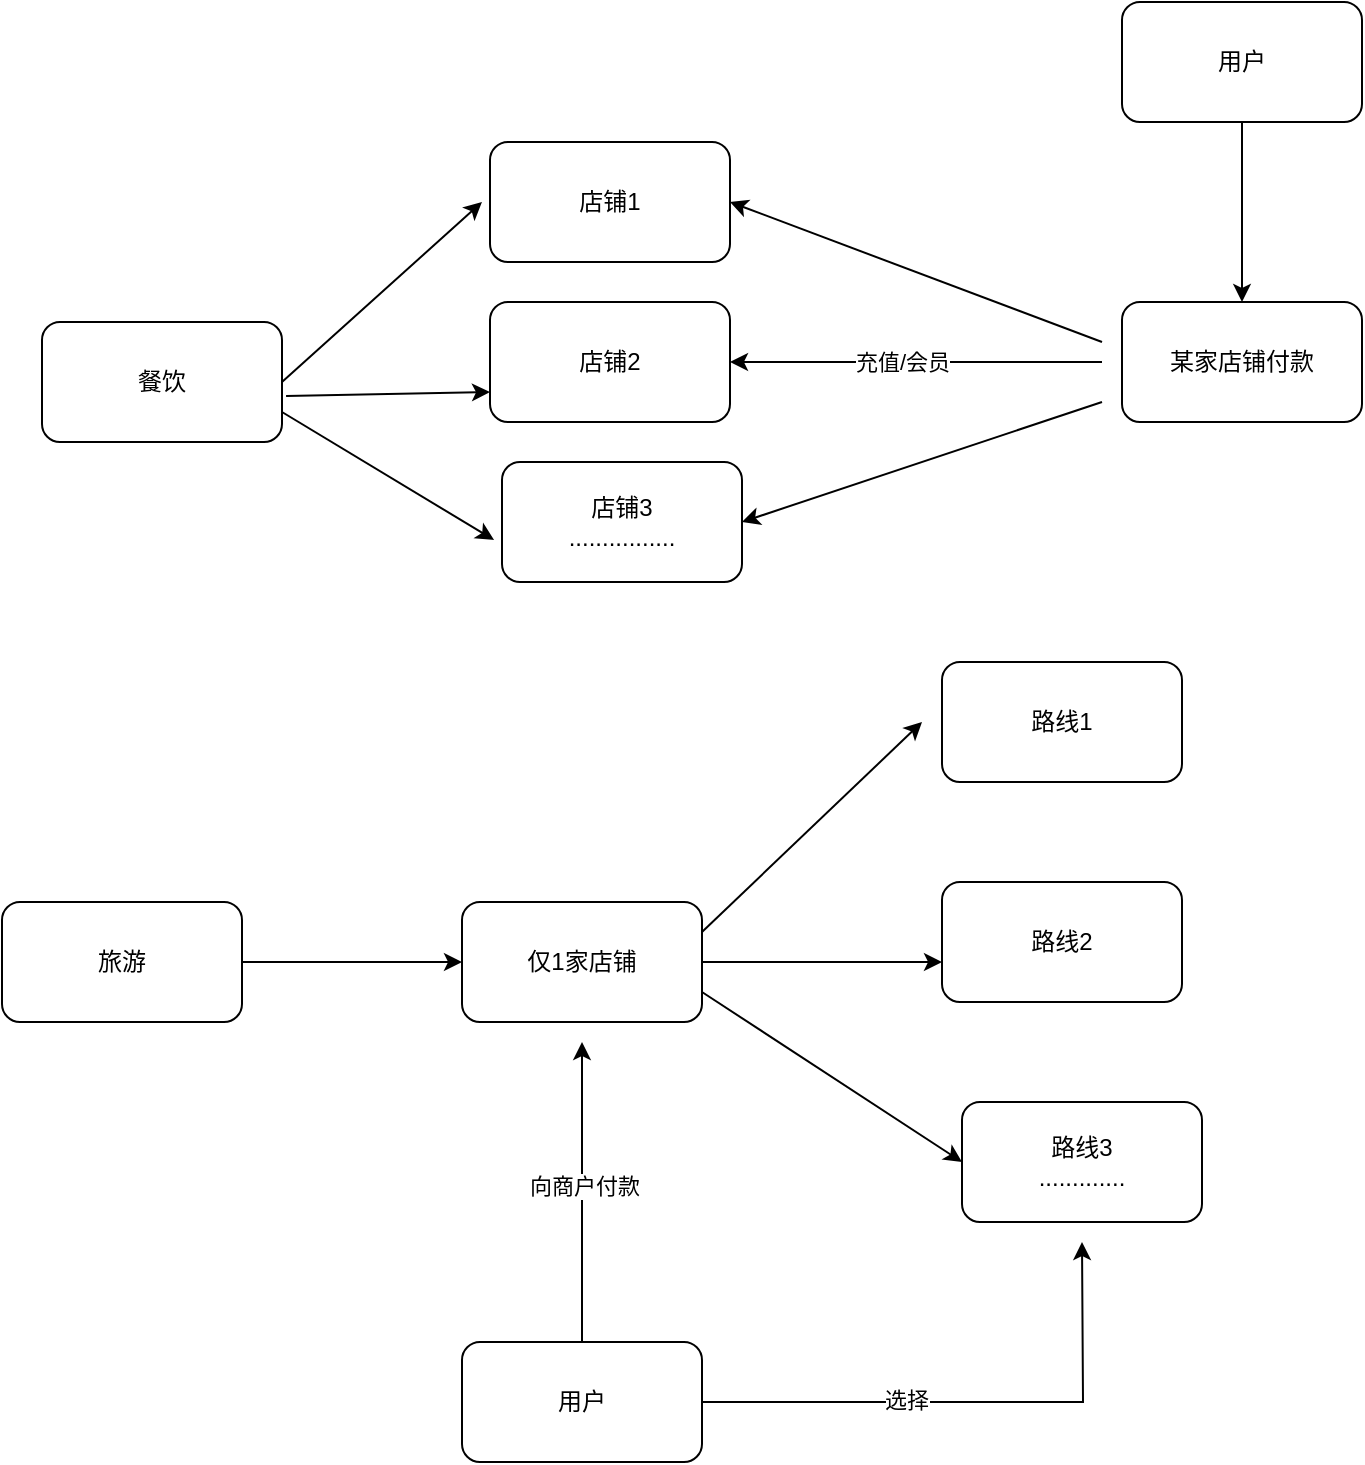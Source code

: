 <mxfile version="21.3.8" type="github">
  <diagram name="第 1 页" id="U_N3PkE2-vXHr4QoZnwZ">
    <mxGraphModel dx="954" dy="533" grid="0" gridSize="10" guides="1" tooltips="1" connect="1" arrows="1" fold="1" page="1" pageScale="1" pageWidth="827" pageHeight="1169" math="0" shadow="0">
      <root>
        <mxCell id="0" />
        <mxCell id="1" parent="0" />
        <mxCell id="Jk1Q5dYL2zVYQD-n8RBu-1" value="餐饮" style="rounded=1;whiteSpace=wrap;html=1;" vertex="1" parent="1">
          <mxGeometry x="130" y="200" width="120" height="60" as="geometry" />
        </mxCell>
        <mxCell id="Jk1Q5dYL2zVYQD-n8RBu-19" value="" style="edgeStyle=orthogonalEdgeStyle;rounded=0;orthogonalLoop=1;jettySize=auto;html=1;" edge="1" parent="1" source="Jk1Q5dYL2zVYQD-n8RBu-2" target="Jk1Q5dYL2zVYQD-n8RBu-18">
          <mxGeometry relative="1" as="geometry" />
        </mxCell>
        <mxCell id="Jk1Q5dYL2zVYQD-n8RBu-2" value="旅游" style="rounded=1;whiteSpace=wrap;html=1;" vertex="1" parent="1">
          <mxGeometry x="110" y="490" width="120" height="60" as="geometry" />
        </mxCell>
        <mxCell id="Jk1Q5dYL2zVYQD-n8RBu-3" value="店铺1" style="whiteSpace=wrap;html=1;rounded=1;" vertex="1" parent="1">
          <mxGeometry x="354" y="110" width="120" height="60" as="geometry" />
        </mxCell>
        <mxCell id="Jk1Q5dYL2zVYQD-n8RBu-5" value="店铺2" style="whiteSpace=wrap;html=1;rounded=1;" vertex="1" parent="1">
          <mxGeometry x="354" y="190" width="120" height="60" as="geometry" />
        </mxCell>
        <mxCell id="Jk1Q5dYL2zVYQD-n8RBu-6" value="店铺3&lt;br&gt;................" style="whiteSpace=wrap;html=1;rounded=1;" vertex="1" parent="1">
          <mxGeometry x="360" y="270" width="120" height="60" as="geometry" />
        </mxCell>
        <mxCell id="Jk1Q5dYL2zVYQD-n8RBu-7" value="" style="endArrow=classic;html=1;rounded=0;exitX=1;exitY=0.5;exitDx=0;exitDy=0;" edge="1" parent="1" source="Jk1Q5dYL2zVYQD-n8RBu-1">
          <mxGeometry width="50" height="50" relative="1" as="geometry">
            <mxPoint x="300" y="190" as="sourcePoint" />
            <mxPoint x="350" y="140" as="targetPoint" />
          </mxGeometry>
        </mxCell>
        <mxCell id="Jk1Q5dYL2zVYQD-n8RBu-8" value="" style="endArrow=classic;html=1;rounded=0;exitX=1.017;exitY=0.617;exitDx=0;exitDy=0;exitPerimeter=0;entryX=0;entryY=0.75;entryDx=0;entryDy=0;" edge="1" parent="1" source="Jk1Q5dYL2zVYQD-n8RBu-1" target="Jk1Q5dYL2zVYQD-n8RBu-5">
          <mxGeometry width="50" height="50" relative="1" as="geometry">
            <mxPoint x="280" y="280" as="sourcePoint" />
            <mxPoint x="330" y="230" as="targetPoint" />
          </mxGeometry>
        </mxCell>
        <mxCell id="Jk1Q5dYL2zVYQD-n8RBu-9" value="" style="endArrow=classic;html=1;rounded=0;exitX=1;exitY=0.75;exitDx=0;exitDy=0;entryX=-0.033;entryY=0.65;entryDx=0;entryDy=0;entryPerimeter=0;" edge="1" parent="1" source="Jk1Q5dYL2zVYQD-n8RBu-1" target="Jk1Q5dYL2zVYQD-n8RBu-6">
          <mxGeometry width="50" height="50" relative="1" as="geometry">
            <mxPoint x="410" y="400" as="sourcePoint" />
            <mxPoint x="460" y="350" as="targetPoint" />
          </mxGeometry>
        </mxCell>
        <mxCell id="Jk1Q5dYL2zVYQD-n8RBu-11" value="某家店铺付款" style="rounded=1;whiteSpace=wrap;html=1;" vertex="1" parent="1">
          <mxGeometry x="670" y="190" width="120" height="60" as="geometry" />
        </mxCell>
        <mxCell id="Jk1Q5dYL2zVYQD-n8RBu-14" value="" style="endArrow=classic;html=1;rounded=0;entryX=1;entryY=0.5;entryDx=0;entryDy=0;" edge="1" parent="1" target="Jk1Q5dYL2zVYQD-n8RBu-3">
          <mxGeometry width="50" height="50" relative="1" as="geometry">
            <mxPoint x="660" y="210" as="sourcePoint" />
            <mxPoint x="770" y="260" as="targetPoint" />
          </mxGeometry>
        </mxCell>
        <mxCell id="Jk1Q5dYL2zVYQD-n8RBu-15" value="" style="endArrow=classic;html=1;rounded=0;entryX=1;entryY=0.5;entryDx=0;entryDy=0;" edge="1" parent="1" target="Jk1Q5dYL2zVYQD-n8RBu-5">
          <mxGeometry width="50" height="50" relative="1" as="geometry">
            <mxPoint x="660" y="220" as="sourcePoint" />
            <mxPoint x="700" y="290" as="targetPoint" />
          </mxGeometry>
        </mxCell>
        <mxCell id="Jk1Q5dYL2zVYQD-n8RBu-17" value="充值/会员" style="edgeLabel;html=1;align=center;verticalAlign=middle;resizable=0;points=[];" vertex="1" connectable="0" parent="Jk1Q5dYL2zVYQD-n8RBu-15">
          <mxGeometry x="0.237" relative="1" as="geometry">
            <mxPoint x="15" as="offset" />
          </mxGeometry>
        </mxCell>
        <mxCell id="Jk1Q5dYL2zVYQD-n8RBu-16" value="" style="endArrow=classic;html=1;rounded=0;entryX=1;entryY=0.5;entryDx=0;entryDy=0;" edge="1" parent="1" target="Jk1Q5dYL2zVYQD-n8RBu-6">
          <mxGeometry width="50" height="50" relative="1" as="geometry">
            <mxPoint x="660" y="240" as="sourcePoint" />
            <mxPoint x="630" y="370" as="targetPoint" />
          </mxGeometry>
        </mxCell>
        <mxCell id="Jk1Q5dYL2zVYQD-n8RBu-18" value="仅1家店铺" style="whiteSpace=wrap;html=1;rounded=1;" vertex="1" parent="1">
          <mxGeometry x="340" y="490" width="120" height="60" as="geometry" />
        </mxCell>
        <mxCell id="Jk1Q5dYL2zVYQD-n8RBu-20" value="路线1" style="rounded=1;whiteSpace=wrap;html=1;" vertex="1" parent="1">
          <mxGeometry x="580" y="370" width="120" height="60" as="geometry" />
        </mxCell>
        <mxCell id="Jk1Q5dYL2zVYQD-n8RBu-21" value="路线2" style="rounded=1;whiteSpace=wrap;html=1;" vertex="1" parent="1">
          <mxGeometry x="580" y="480" width="120" height="60" as="geometry" />
        </mxCell>
        <mxCell id="Jk1Q5dYL2zVYQD-n8RBu-22" value="路线3&lt;br&gt;............." style="rounded=1;whiteSpace=wrap;html=1;" vertex="1" parent="1">
          <mxGeometry x="590" y="590" width="120" height="60" as="geometry" />
        </mxCell>
        <mxCell id="Jk1Q5dYL2zVYQD-n8RBu-23" value="" style="endArrow=classic;html=1;rounded=0;exitX=1;exitY=0.25;exitDx=0;exitDy=0;" edge="1" parent="1" source="Jk1Q5dYL2zVYQD-n8RBu-18">
          <mxGeometry width="50" height="50" relative="1" as="geometry">
            <mxPoint x="510" y="450" as="sourcePoint" />
            <mxPoint x="570" y="400" as="targetPoint" />
          </mxGeometry>
        </mxCell>
        <mxCell id="Jk1Q5dYL2zVYQD-n8RBu-24" value="" style="endArrow=classic;html=1;rounded=0;exitX=1;exitY=0.5;exitDx=0;exitDy=0;entryX=0;entryY=0.667;entryDx=0;entryDy=0;entryPerimeter=0;" edge="1" parent="1" source="Jk1Q5dYL2zVYQD-n8RBu-18" target="Jk1Q5dYL2zVYQD-n8RBu-21">
          <mxGeometry width="50" height="50" relative="1" as="geometry">
            <mxPoint x="520" y="550" as="sourcePoint" />
            <mxPoint x="550" y="520" as="targetPoint" />
          </mxGeometry>
        </mxCell>
        <mxCell id="Jk1Q5dYL2zVYQD-n8RBu-25" value="" style="endArrow=classic;html=1;rounded=0;exitX=1;exitY=0.75;exitDx=0;exitDy=0;entryX=0;entryY=0.5;entryDx=0;entryDy=0;" edge="1" parent="1" source="Jk1Q5dYL2zVYQD-n8RBu-18" target="Jk1Q5dYL2zVYQD-n8RBu-22">
          <mxGeometry width="50" height="50" relative="1" as="geometry">
            <mxPoint x="480" y="730" as="sourcePoint" />
            <mxPoint x="530" y="680" as="targetPoint" />
          </mxGeometry>
        </mxCell>
        <mxCell id="Jk1Q5dYL2zVYQD-n8RBu-27" style="edgeStyle=orthogonalEdgeStyle;rounded=0;orthogonalLoop=1;jettySize=auto;html=1;" edge="1" parent="1" source="Jk1Q5dYL2zVYQD-n8RBu-26">
          <mxGeometry relative="1" as="geometry">
            <mxPoint x="650" y="660" as="targetPoint" />
          </mxGeometry>
        </mxCell>
        <mxCell id="Jk1Q5dYL2zVYQD-n8RBu-30" value="选择" style="edgeLabel;html=1;align=center;verticalAlign=middle;resizable=0;points=[];" vertex="1" connectable="0" parent="Jk1Q5dYL2zVYQD-n8RBu-27">
          <mxGeometry x="-0.246" y="1" relative="1" as="geometry">
            <mxPoint as="offset" />
          </mxGeometry>
        </mxCell>
        <mxCell id="Jk1Q5dYL2zVYQD-n8RBu-28" style="edgeStyle=orthogonalEdgeStyle;rounded=0;orthogonalLoop=1;jettySize=auto;html=1;" edge="1" parent="1" source="Jk1Q5dYL2zVYQD-n8RBu-26">
          <mxGeometry relative="1" as="geometry">
            <mxPoint x="400" y="560" as="targetPoint" />
          </mxGeometry>
        </mxCell>
        <mxCell id="Jk1Q5dYL2zVYQD-n8RBu-31" value="向商户付款" style="edgeLabel;html=1;align=center;verticalAlign=middle;resizable=0;points=[];" vertex="1" connectable="0" parent="Jk1Q5dYL2zVYQD-n8RBu-28">
          <mxGeometry x="0.05" relative="1" as="geometry">
            <mxPoint as="offset" />
          </mxGeometry>
        </mxCell>
        <mxCell id="Jk1Q5dYL2zVYQD-n8RBu-26" value="用户" style="rounded=1;whiteSpace=wrap;html=1;" vertex="1" parent="1">
          <mxGeometry x="340" y="710" width="120" height="60" as="geometry" />
        </mxCell>
        <mxCell id="Jk1Q5dYL2zVYQD-n8RBu-35" style="edgeStyle=orthogonalEdgeStyle;rounded=0;orthogonalLoop=1;jettySize=auto;html=1;entryX=0.5;entryY=0;entryDx=0;entryDy=0;" edge="1" parent="1" source="Jk1Q5dYL2zVYQD-n8RBu-32" target="Jk1Q5dYL2zVYQD-n8RBu-11">
          <mxGeometry relative="1" as="geometry" />
        </mxCell>
        <mxCell id="Jk1Q5dYL2zVYQD-n8RBu-32" value="用户" style="rounded=1;whiteSpace=wrap;html=1;" vertex="1" parent="1">
          <mxGeometry x="670" y="40" width="120" height="60" as="geometry" />
        </mxCell>
      </root>
    </mxGraphModel>
  </diagram>
</mxfile>
